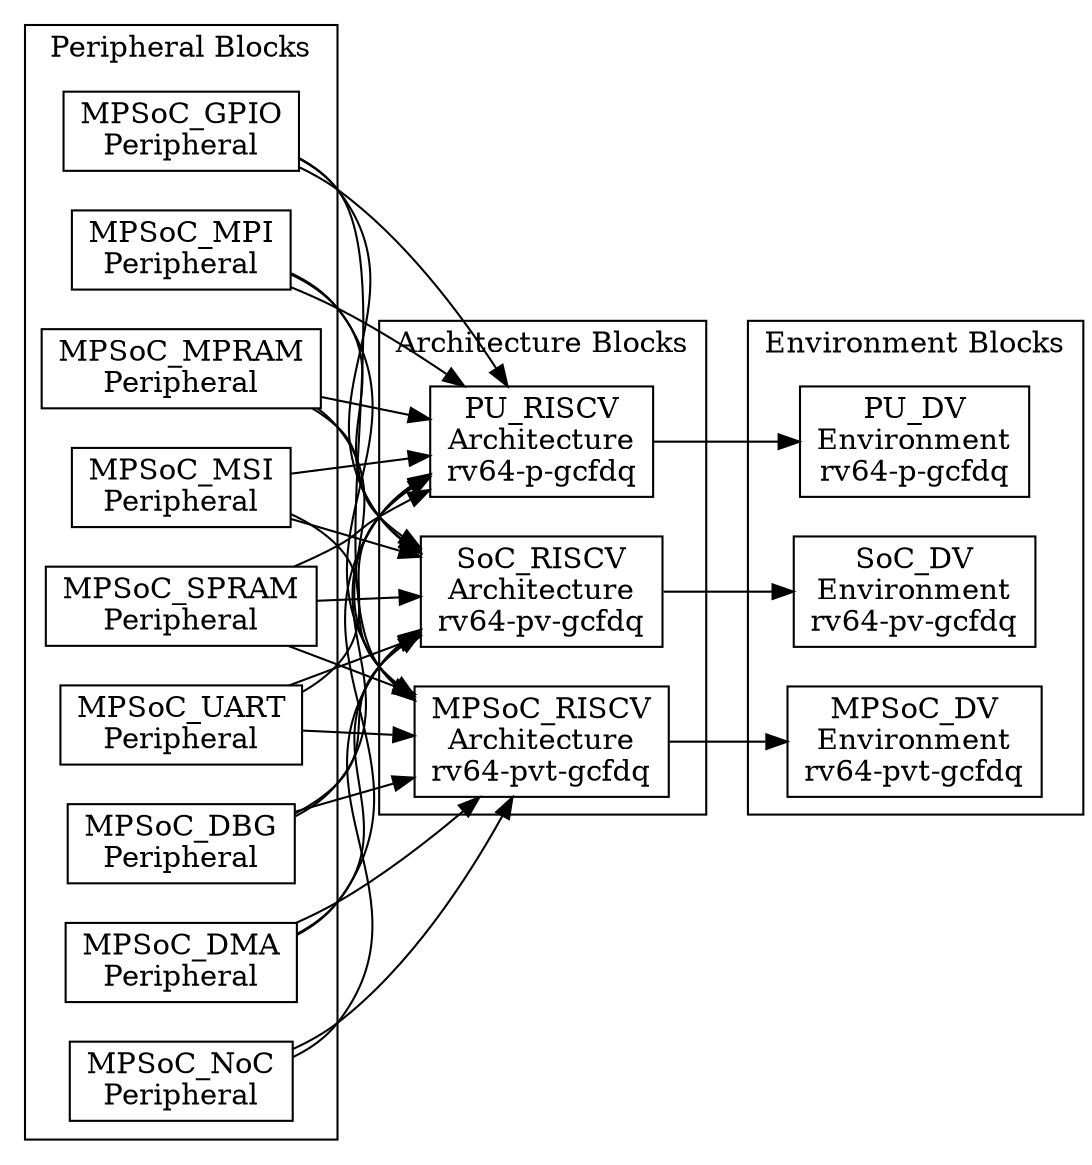 digraph Project {
  // Introduction
  graph [rankdir = LR];
  node[shape=record];

  // Peripheral Blocks
  subgraph "cluster PeripheralBlocks" { label = "Peripheral Blocks";
    MPSoC_DBG[label="MPSoC_DBG\nPeripheral"];
    MPSoC_DMA[label="MPSoC_DMA\nPeripheral"];
    MPSoC_GPIO[label="MPSoC_GPIO\nPeripheral"];
    MPSoC_MPI[label="MPSoC_MPI\nPeripheral"];
    MPSoC_MPRAM[label="MPSoC_MPRAM\nPeripheral"];
    MPSoC_MSI[label="MPSoC_MSI\nPeripheral"];
    MPSoC_NoC[label="MPSoC_NoC\nPeripheral"];
    MPSoC_SPRAM[label="MPSoC_SPRAM\nPeripheral"];
    MPSoC_UART[label="MPSoC_UART\nPeripheral"];
  }

  // Architecture Blocks
  subgraph "cluster ArchitectureBlocks" { label = "Architecture Blocks";
    MPSoC_RISCV[label="MPSoC_RISCV\nArchitecture\nrv64-pvt-gcfdq"];
    SoC_RISCV[label="SoC_RISCV\nArchitecture\nrv64-pv-gcfdq"];
    PU_RISCV[label="PU_RISCV\nArchitecture\nrv64-p-gcfdq"];
  }

  // Environment Blocks
  subgraph "cluster EnvironmentBlocks" { label = "Environment Blocks";
    MPSoC_DV[label="MPSoC_DV\nEnvironment\nrv64-pvt-gcfdq"];
    SoC_DV[label="SoC_DV\nEnvironment\nrv64-pv-gcfdq"];
    PU_DV[label="PU_DV\nEnvironment\nrv64-p-gcfdq"];
  }

  // Peripheral -> Architecture
  MPSoC_DBG -> MPSoC_RISCV;
  MPSoC_DMA -> MPSoC_RISCV;
  MPSoC_GPIO -> MPSoC_RISCV;
  MPSoC_MPI -> MPSoC_RISCV;
  MPSoC_MPRAM -> MPSoC_RISCV;
  MPSoC_MSI -> MPSoC_RISCV;
  MPSoC_NoC -> MPSoC_RISCV;
  MPSoC_SPRAM -> MPSoC_RISCV;
  MPSoC_UART -> MPSoC_RISCV;

  MPSoC_DBG -> SoC_RISCV;
  MPSoC_DMA -> SoC_RISCV;
  MPSoC_GPIO -> SoC_RISCV;
  MPSoC_MPI -> SoC_RISCV;
  MPSoC_MPRAM -> SoC_RISCV;
  MPSoC_MSI -> SoC_RISCV;
  MPSoC_NoC -> SoC_RISCV;
  MPSoC_SPRAM -> SoC_RISCV;
  MPSoC_UART -> SoC_RISCV;

  MPSoC_DBG -> PU_RISCV;
  MPSoC_DMA -> PU_RISCV;
  MPSoC_GPIO -> PU_RISCV;
  MPSoC_MPI -> PU_RISCV;
  MPSoC_MPRAM -> PU_RISCV;
  MPSoC_MSI -> PU_RISCV;
  MPSoC_SPRAM -> PU_RISCV;
  MPSoC_UART -> PU_RISCV;

  // Architecture -> Environment
  PU_RISCV -> PU_DV;

  SoC_RISCV -> SoC_DV;

  MPSoC_RISCV -> MPSoC_DV;
}
